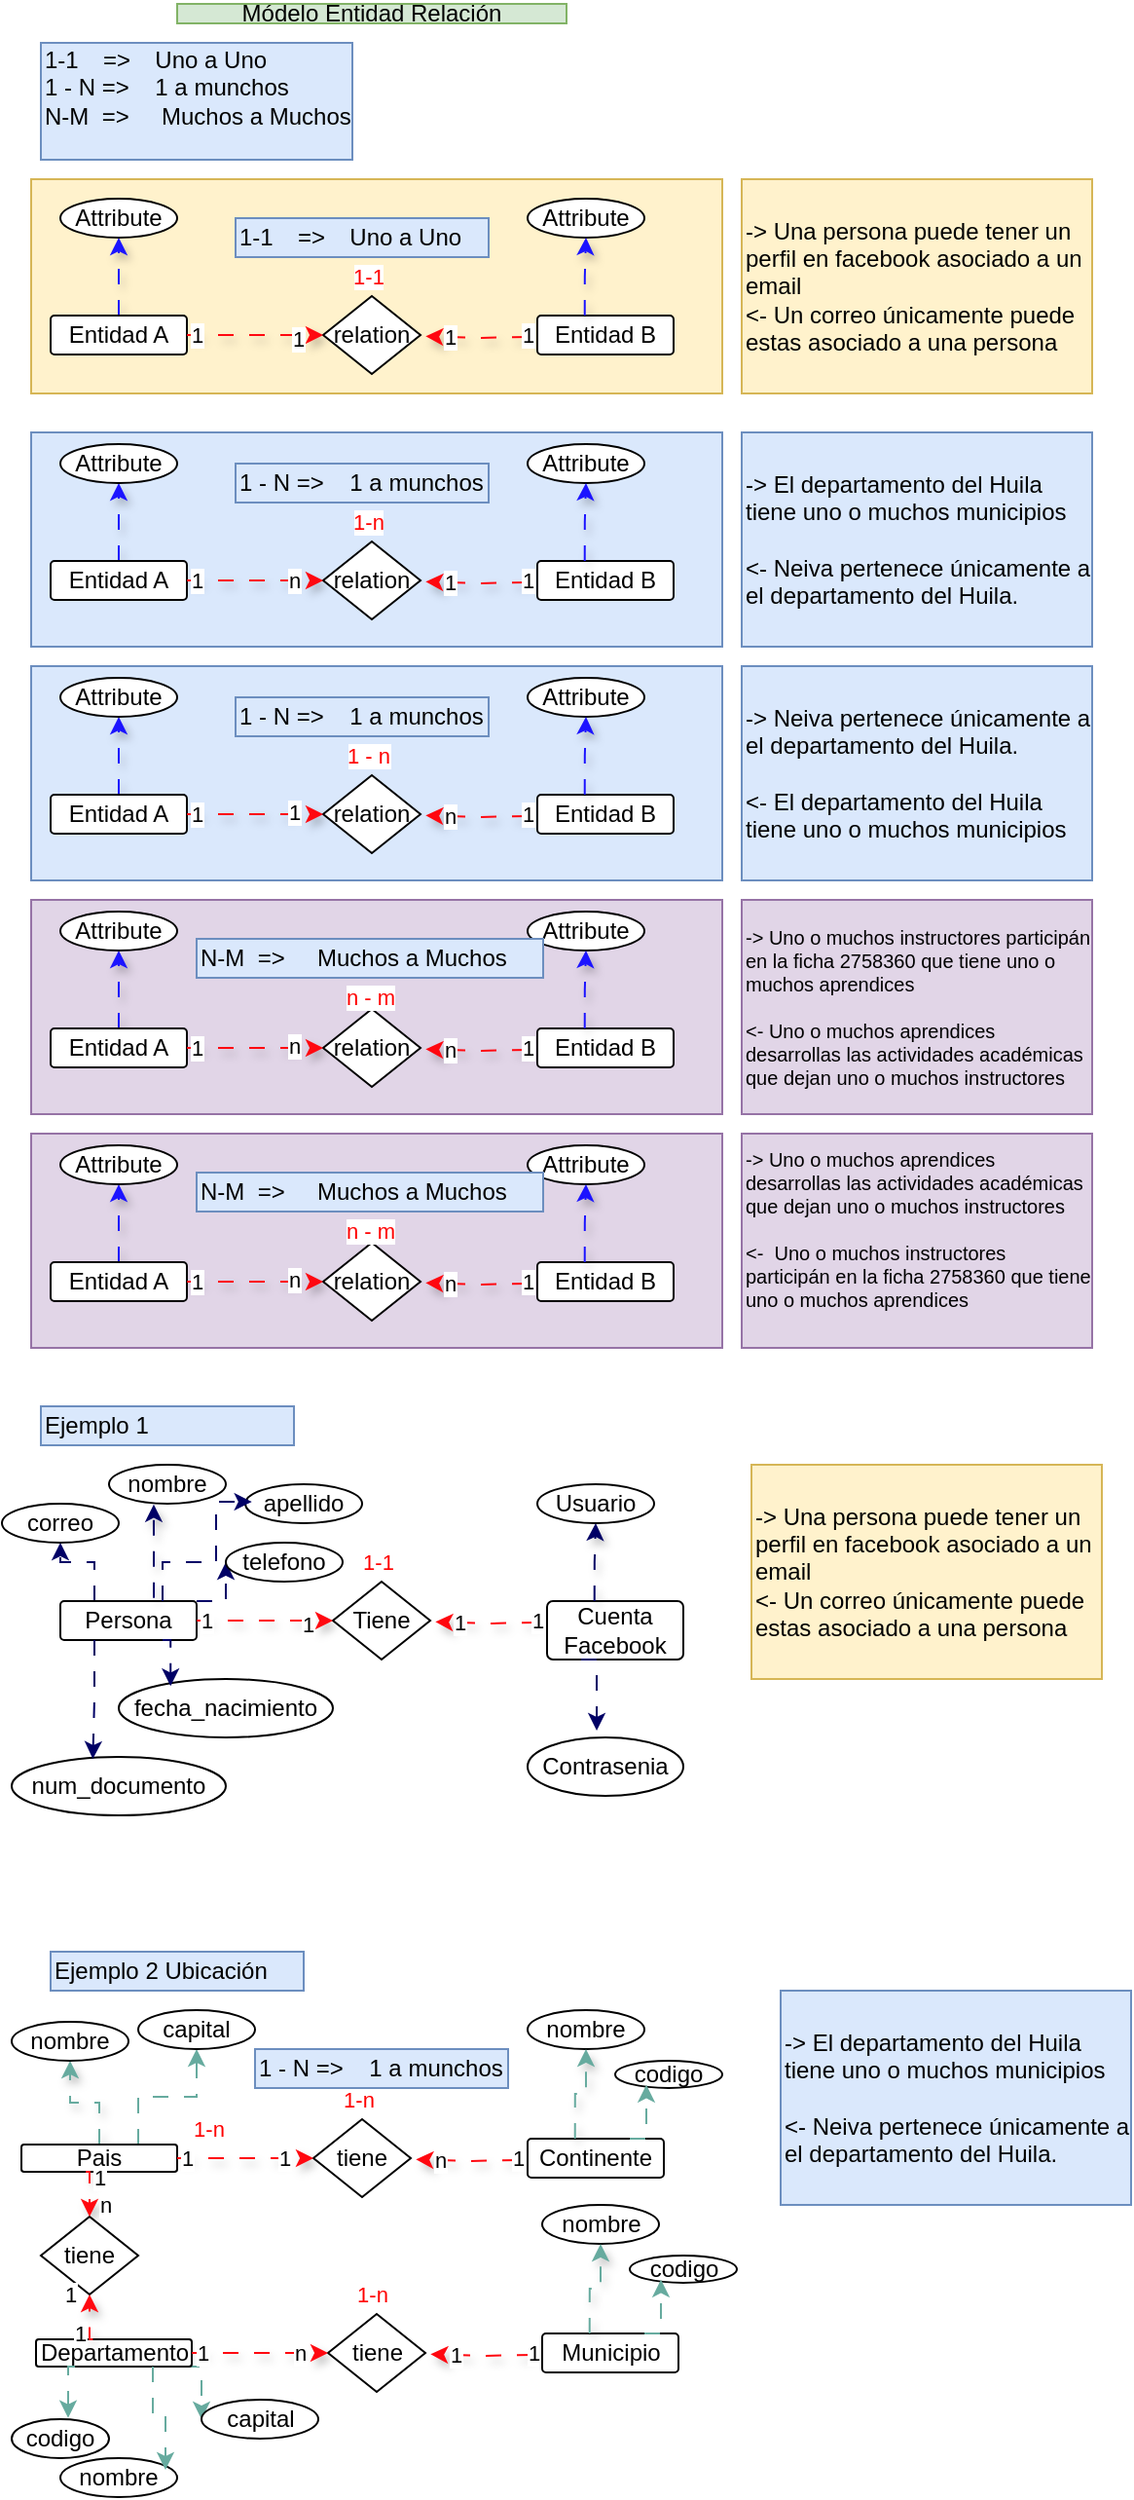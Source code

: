 <mxfile version="24.2.3" type="github">
  <diagram name="Página-1" id="54W2DPEnE201FIPC43RC">
    <mxGraphModel dx="691" dy="246" grid="1" gridSize="10" guides="1" tooltips="1" connect="1" arrows="1" fold="1" page="1" pageScale="1" pageWidth="827" pageHeight="1169" math="0" shadow="0">
      <root>
        <mxCell id="0" />
        <mxCell id="1" parent="0" />
        <mxCell id="DIrPs4wRb5AN5dEdOPLr-43" value="" style="rounded=0;whiteSpace=wrap;html=1;fillColor=#dae8fc;strokeColor=#6c8ebf;" vertex="1" parent="1">
          <mxGeometry x="15" y="230" width="355" height="110" as="geometry" />
        </mxCell>
        <mxCell id="DIrPs4wRb5AN5dEdOPLr-41" value="" style="rounded=0;whiteSpace=wrap;html=1;fillColor=#fff2cc;strokeColor=#d6b656;" vertex="1" parent="1">
          <mxGeometry x="15" y="100" width="355" height="110" as="geometry" />
        </mxCell>
        <mxCell id="DIrPs4wRb5AN5dEdOPLr-1" value="Módelo Entidad Relación" style="text;html=1;align=center;verticalAlign=middle;whiteSpace=wrap;rounded=0;fillColor=#d5e8d4;strokeColor=#82b366;" vertex="1" parent="1">
          <mxGeometry x="90" y="10" width="200" height="10" as="geometry" />
        </mxCell>
        <mxCell id="DIrPs4wRb5AN5dEdOPLr-7" style="edgeStyle=orthogonalEdgeStyle;rounded=0;orthogonalLoop=1;jettySize=auto;html=1;entryX=0.5;entryY=1;entryDx=0;entryDy=0;flowAnimation=1;shadow=1;strokeColor=#1C14FF;" edge="1" parent="1" source="DIrPs4wRb5AN5dEdOPLr-2" target="DIrPs4wRb5AN5dEdOPLr-3">
          <mxGeometry relative="1" as="geometry" />
        </mxCell>
        <mxCell id="DIrPs4wRb5AN5dEdOPLr-2" value="Entidad A" style="rounded=1;arcSize=10;whiteSpace=wrap;html=1;align=center;" vertex="1" parent="1">
          <mxGeometry x="25" y="170" width="70" height="20" as="geometry" />
        </mxCell>
        <mxCell id="DIrPs4wRb5AN5dEdOPLr-3" value="Attribute" style="ellipse;whiteSpace=wrap;html=1;align=center;" vertex="1" parent="1">
          <mxGeometry x="30" y="110" width="60" height="20" as="geometry" />
        </mxCell>
        <mxCell id="DIrPs4wRb5AN5dEdOPLr-4" value="relation" style="rhombus;whiteSpace=wrap;html=1;" vertex="1" parent="1">
          <mxGeometry x="165" y="160" width="50" height="40" as="geometry" />
        </mxCell>
        <mxCell id="DIrPs4wRb5AN5dEdOPLr-5" value="Entidad B" style="rounded=1;arcSize=10;whiteSpace=wrap;html=1;align=center;" vertex="1" parent="1">
          <mxGeometry x="275" y="170" width="70" height="20" as="geometry" />
        </mxCell>
        <mxCell id="DIrPs4wRb5AN5dEdOPLr-6" value="Attribute" style="ellipse;whiteSpace=wrap;html=1;align=center;" vertex="1" parent="1">
          <mxGeometry x="270" y="110" width="60" height="20" as="geometry" />
        </mxCell>
        <mxCell id="DIrPs4wRb5AN5dEdOPLr-9" style="edgeStyle=orthogonalEdgeStyle;rounded=0;orthogonalLoop=1;jettySize=auto;html=1;flowAnimation=1;shadow=1;strokeColor=#FF0810;exitX=1;exitY=0.5;exitDx=0;exitDy=0;entryX=0;entryY=0.5;entryDx=0;entryDy=0;" edge="1" parent="1" source="DIrPs4wRb5AN5dEdOPLr-2" target="DIrPs4wRb5AN5dEdOPLr-4">
          <mxGeometry relative="1" as="geometry">
            <mxPoint x="155" y="169.5" as="sourcePoint" />
            <mxPoint x="160" y="180" as="targetPoint" />
          </mxGeometry>
        </mxCell>
        <mxCell id="DIrPs4wRb5AN5dEdOPLr-10" value="1-1" style="edgeLabel;html=1;align=center;verticalAlign=middle;resizable=0;points=[];fontColor=#FF0000;" vertex="1" connectable="0" parent="DIrPs4wRb5AN5dEdOPLr-9">
          <mxGeometry x="-0.128" y="-1" relative="1" as="geometry">
            <mxPoint x="62" y="-31" as="offset" />
          </mxGeometry>
        </mxCell>
        <mxCell id="DIrPs4wRb5AN5dEdOPLr-11" value="1" style="edgeLabel;html=1;align=center;verticalAlign=middle;resizable=0;points=[];" vertex="1" connectable="0" parent="1">
          <mxGeometry x="100.003" y="180" as="geometry" />
        </mxCell>
        <mxCell id="DIrPs4wRb5AN5dEdOPLr-12" value="1" style="edgeLabel;html=1;align=center;verticalAlign=middle;resizable=0;points=[];" vertex="1" connectable="0" parent="1">
          <mxGeometry x="150.003" y="180" as="geometry">
            <mxPoint x="2" y="2" as="offset" />
          </mxGeometry>
        </mxCell>
        <mxCell id="DIrPs4wRb5AN5dEdOPLr-13" value="&lt;div&gt;1-1&lt;span style=&quot;white-space: pre;&quot;&gt;&#x9;&lt;/span&gt;&amp;nbsp;=&amp;gt;&lt;span style=&quot;white-space: pre;&quot;&gt;&#x9;&lt;/span&gt; Uno a Uno&lt;br&gt;&lt;/div&gt;1 - N =&amp;gt;&lt;span style=&quot;white-space: pre;&quot;&gt;&#x9;&lt;/span&gt; 1 a munchos&lt;div&gt;N-M&amp;nbsp; =&amp;gt;&amp;nbsp; &amp;nbsp; &amp;nbsp;Muchos a Muchos&lt;br&gt;&lt;div&gt;&lt;br&gt;&lt;/div&gt;&lt;/div&gt;" style="rounded=0;whiteSpace=wrap;html=1;align=left;fillColor=#dae8fc;strokeColor=#6c8ebf;" vertex="1" parent="1">
          <mxGeometry x="20" y="30" width="160" height="60" as="geometry" />
        </mxCell>
        <mxCell id="DIrPs4wRb5AN5dEdOPLr-19" style="edgeStyle=orthogonalEdgeStyle;rounded=0;orthogonalLoop=1;jettySize=auto;html=1;entryX=0.953;entryY=0.517;entryDx=0;entryDy=0;flowAnimation=1;shadow=1;strokeColor=#FF0810;entryPerimeter=0;" edge="1" parent="1">
          <mxGeometry relative="1" as="geometry">
            <mxPoint x="270" y="181" as="sourcePoint" />
            <mxPoint x="217.65" y="180.68" as="targetPoint" />
          </mxGeometry>
        </mxCell>
        <mxCell id="DIrPs4wRb5AN5dEdOPLr-20" value="1" style="edgeLabel;html=1;align=center;verticalAlign=middle;resizable=0;points=[];" vertex="1" connectable="0" parent="DIrPs4wRb5AN5dEdOPLr-19">
          <mxGeometry x="-0.128" y="-1" relative="1" as="geometry">
            <mxPoint x="-17" as="offset" />
          </mxGeometry>
        </mxCell>
        <mxCell id="DIrPs4wRb5AN5dEdOPLr-21" value="1" style="edgeLabel;html=1;align=center;verticalAlign=middle;resizable=0;points=[];" vertex="1" connectable="0" parent="1">
          <mxGeometry x="270.005" y="179.999" as="geometry" />
        </mxCell>
        <mxCell id="DIrPs4wRb5AN5dEdOPLr-23" style="edgeStyle=orthogonalEdgeStyle;rounded=0;orthogonalLoop=1;jettySize=auto;html=1;entryX=0.5;entryY=1;entryDx=0;entryDy=0;flowAnimation=1;shadow=1;strokeColor=#1C14FF;exitX=0.348;exitY=0;exitDx=0;exitDy=0;exitPerimeter=0;" edge="1" parent="1" source="DIrPs4wRb5AN5dEdOPLr-5" target="DIrPs4wRb5AN5dEdOPLr-6">
          <mxGeometry relative="1" as="geometry">
            <mxPoint x="299.75" y="180" as="sourcePoint" />
            <mxPoint x="299.75" y="140" as="targetPoint" />
          </mxGeometry>
        </mxCell>
        <mxCell id="DIrPs4wRb5AN5dEdOPLr-24" value="&lt;div&gt;1-1&lt;span style=&quot;white-space: pre;&quot;&gt;&#x9;&lt;/span&gt;&amp;nbsp;=&amp;gt;&lt;span style=&quot;white-space: pre;&quot;&gt;&#x9;&lt;/span&gt; Uno a Uno&lt;/div&gt;" style="rounded=0;whiteSpace=wrap;html=1;align=left;fillColor=#dae8fc;strokeColor=#6c8ebf;" vertex="1" parent="1">
          <mxGeometry x="120" y="120" width="130" height="20" as="geometry" />
        </mxCell>
        <mxCell id="DIrPs4wRb5AN5dEdOPLr-25" style="edgeStyle=orthogonalEdgeStyle;rounded=0;orthogonalLoop=1;jettySize=auto;html=1;entryX=0.5;entryY=1;entryDx=0;entryDy=0;flowAnimation=1;shadow=1;strokeColor=#1C14FF;" edge="1" parent="1" source="DIrPs4wRb5AN5dEdOPLr-26" target="DIrPs4wRb5AN5dEdOPLr-27">
          <mxGeometry relative="1" as="geometry" />
        </mxCell>
        <mxCell id="DIrPs4wRb5AN5dEdOPLr-26" value="Entidad A" style="rounded=1;arcSize=10;whiteSpace=wrap;html=1;align=center;" vertex="1" parent="1">
          <mxGeometry x="25" y="296" width="70" height="20" as="geometry" />
        </mxCell>
        <mxCell id="DIrPs4wRb5AN5dEdOPLr-27" value="Attribute" style="ellipse;whiteSpace=wrap;html=1;align=center;" vertex="1" parent="1">
          <mxGeometry x="30" y="236" width="60" height="20" as="geometry" />
        </mxCell>
        <mxCell id="DIrPs4wRb5AN5dEdOPLr-28" value="relation" style="rhombus;whiteSpace=wrap;html=1;" vertex="1" parent="1">
          <mxGeometry x="165" y="286" width="50" height="40" as="geometry" />
        </mxCell>
        <mxCell id="DIrPs4wRb5AN5dEdOPLr-29" value="Entidad B" style="rounded=1;arcSize=10;whiteSpace=wrap;html=1;align=center;" vertex="1" parent="1">
          <mxGeometry x="275" y="296" width="70" height="20" as="geometry" />
        </mxCell>
        <mxCell id="DIrPs4wRb5AN5dEdOPLr-30" value="Attribute" style="ellipse;whiteSpace=wrap;html=1;align=center;" vertex="1" parent="1">
          <mxGeometry x="270" y="236" width="60" height="20" as="geometry" />
        </mxCell>
        <mxCell id="DIrPs4wRb5AN5dEdOPLr-31" style="edgeStyle=orthogonalEdgeStyle;rounded=0;orthogonalLoop=1;jettySize=auto;html=1;flowAnimation=1;shadow=1;strokeColor=#FF0810;exitX=1;exitY=0.5;exitDx=0;exitDy=0;entryX=0;entryY=0.5;entryDx=0;entryDy=0;" edge="1" parent="1" source="DIrPs4wRb5AN5dEdOPLr-26" target="DIrPs4wRb5AN5dEdOPLr-28">
          <mxGeometry relative="1" as="geometry">
            <mxPoint x="155" y="295.5" as="sourcePoint" />
            <mxPoint x="160" y="306" as="targetPoint" />
          </mxGeometry>
        </mxCell>
        <mxCell id="DIrPs4wRb5AN5dEdOPLr-32" value="1-n" style="edgeLabel;html=1;align=center;verticalAlign=middle;resizable=0;points=[];fontColor=#FF0000;" vertex="1" connectable="0" parent="DIrPs4wRb5AN5dEdOPLr-31">
          <mxGeometry x="-0.128" y="-1" relative="1" as="geometry">
            <mxPoint x="62" y="-31" as="offset" />
          </mxGeometry>
        </mxCell>
        <mxCell id="DIrPs4wRb5AN5dEdOPLr-33" value="1" style="edgeLabel;html=1;align=center;verticalAlign=middle;resizable=0;points=[];" vertex="1" connectable="0" parent="1">
          <mxGeometry x="100.003" y="306" as="geometry" />
        </mxCell>
        <mxCell id="DIrPs4wRb5AN5dEdOPLr-34" value="n" style="edgeLabel;html=1;align=center;verticalAlign=middle;resizable=0;points=[];" vertex="1" connectable="0" parent="1">
          <mxGeometry x="150.003" y="306" as="geometry" />
        </mxCell>
        <mxCell id="DIrPs4wRb5AN5dEdOPLr-35" style="edgeStyle=orthogonalEdgeStyle;rounded=0;orthogonalLoop=1;jettySize=auto;html=1;entryX=0.953;entryY=0.517;entryDx=0;entryDy=0;flowAnimation=1;shadow=1;strokeColor=#FF0810;entryPerimeter=0;" edge="1" parent="1">
          <mxGeometry relative="1" as="geometry">
            <mxPoint x="270" y="307" as="sourcePoint" />
            <mxPoint x="217.65" y="306.68" as="targetPoint" />
          </mxGeometry>
        </mxCell>
        <mxCell id="DIrPs4wRb5AN5dEdOPLr-36" value="1" style="edgeLabel;html=1;align=center;verticalAlign=middle;resizable=0;points=[];" vertex="1" connectable="0" parent="DIrPs4wRb5AN5dEdOPLr-35">
          <mxGeometry x="-0.128" y="-1" relative="1" as="geometry">
            <mxPoint x="-17" as="offset" />
          </mxGeometry>
        </mxCell>
        <mxCell id="DIrPs4wRb5AN5dEdOPLr-37" value="1" style="edgeLabel;html=1;align=center;verticalAlign=middle;resizable=0;points=[];" vertex="1" connectable="0" parent="1">
          <mxGeometry x="270.005" y="305.999" as="geometry" />
        </mxCell>
        <mxCell id="DIrPs4wRb5AN5dEdOPLr-38" style="edgeStyle=orthogonalEdgeStyle;rounded=0;orthogonalLoop=1;jettySize=auto;html=1;entryX=0.5;entryY=1;entryDx=0;entryDy=0;flowAnimation=1;shadow=1;strokeColor=#1C14FF;exitX=0.348;exitY=0;exitDx=0;exitDy=0;exitPerimeter=0;" edge="1" parent="1" source="DIrPs4wRb5AN5dEdOPLr-29" target="DIrPs4wRb5AN5dEdOPLr-30">
          <mxGeometry relative="1" as="geometry">
            <mxPoint x="299.75" y="306" as="sourcePoint" />
            <mxPoint x="299.75" y="266" as="targetPoint" />
          </mxGeometry>
        </mxCell>
        <mxCell id="DIrPs4wRb5AN5dEdOPLr-39" value="1 - N =&amp;gt;&lt;span style=&quot;white-space: pre;&quot;&gt;&#x9;&lt;/span&gt;&amp;nbsp;1 a munchos" style="rounded=0;whiteSpace=wrap;html=1;align=left;fillColor=#dae8fc;strokeColor=#6c8ebf;" vertex="1" parent="1">
          <mxGeometry x="120" y="246" width="130" height="20" as="geometry" />
        </mxCell>
        <mxCell id="DIrPs4wRb5AN5dEdOPLr-42" value="-&amp;gt; Una persona puede tener un perfil en facebook asociado a un email&lt;div&gt;&amp;lt;- Un correo únicamente puede estas asociado a una persona&lt;/div&gt;" style="rounded=0;whiteSpace=wrap;html=1;align=left;fillColor=#fff2cc;strokeColor=#d6b656;" vertex="1" parent="1">
          <mxGeometry x="380" y="100" width="180" height="110" as="geometry" />
        </mxCell>
        <mxCell id="DIrPs4wRb5AN5dEdOPLr-44" value="-&amp;gt; El departamento del Huila tiene uno o muchos municipios&lt;div&gt;&lt;br&gt;&lt;div&gt;&amp;lt;- Neiva pertenece únicamente a el departamento del Huila.&lt;/div&gt;&lt;/div&gt;" style="rounded=0;whiteSpace=wrap;html=1;align=left;fillColor=#dae8fc;strokeColor=#6c8ebf;" vertex="1" parent="1">
          <mxGeometry x="380" y="230" width="180" height="110" as="geometry" />
        </mxCell>
        <mxCell id="DIrPs4wRb5AN5dEdOPLr-45" value="" style="rounded=0;whiteSpace=wrap;html=1;fillColor=#dae8fc;strokeColor=#6c8ebf;" vertex="1" parent="1">
          <mxGeometry x="15" y="350" width="355" height="110" as="geometry" />
        </mxCell>
        <mxCell id="DIrPs4wRb5AN5dEdOPLr-46" style="edgeStyle=orthogonalEdgeStyle;rounded=0;orthogonalLoop=1;jettySize=auto;html=1;entryX=0.5;entryY=1;entryDx=0;entryDy=0;flowAnimation=1;shadow=1;strokeColor=#1C14FF;" edge="1" parent="1" source="DIrPs4wRb5AN5dEdOPLr-47" target="DIrPs4wRb5AN5dEdOPLr-48">
          <mxGeometry relative="1" as="geometry" />
        </mxCell>
        <mxCell id="DIrPs4wRb5AN5dEdOPLr-47" value="Entidad A" style="rounded=1;arcSize=10;whiteSpace=wrap;html=1;align=center;" vertex="1" parent="1">
          <mxGeometry x="25" y="416" width="70" height="20" as="geometry" />
        </mxCell>
        <mxCell id="DIrPs4wRb5AN5dEdOPLr-48" value="Attribute" style="ellipse;whiteSpace=wrap;html=1;align=center;" vertex="1" parent="1">
          <mxGeometry x="30" y="356" width="60" height="20" as="geometry" />
        </mxCell>
        <mxCell id="DIrPs4wRb5AN5dEdOPLr-49" value="relation" style="rhombus;whiteSpace=wrap;html=1;" vertex="1" parent="1">
          <mxGeometry x="165" y="406" width="50" height="40" as="geometry" />
        </mxCell>
        <mxCell id="DIrPs4wRb5AN5dEdOPLr-50" value="Entidad B" style="rounded=1;arcSize=10;whiteSpace=wrap;html=1;align=center;" vertex="1" parent="1">
          <mxGeometry x="275" y="416" width="70" height="20" as="geometry" />
        </mxCell>
        <mxCell id="DIrPs4wRb5AN5dEdOPLr-51" value="Attribute" style="ellipse;whiteSpace=wrap;html=1;align=center;" vertex="1" parent="1">
          <mxGeometry x="270" y="356" width="60" height="20" as="geometry" />
        </mxCell>
        <mxCell id="DIrPs4wRb5AN5dEdOPLr-52" style="edgeStyle=orthogonalEdgeStyle;rounded=0;orthogonalLoop=1;jettySize=auto;html=1;flowAnimation=1;shadow=1;strokeColor=#FF0810;exitX=1;exitY=0.5;exitDx=0;exitDy=0;entryX=0;entryY=0.5;entryDx=0;entryDy=0;" edge="1" parent="1" source="DIrPs4wRb5AN5dEdOPLr-47" target="DIrPs4wRb5AN5dEdOPLr-49">
          <mxGeometry relative="1" as="geometry">
            <mxPoint x="155" y="415.5" as="sourcePoint" />
            <mxPoint x="160" y="426" as="targetPoint" />
          </mxGeometry>
        </mxCell>
        <mxCell id="DIrPs4wRb5AN5dEdOPLr-53" value="1 - n" style="edgeLabel;html=1;align=center;verticalAlign=middle;resizable=0;points=[];fontColor=#FF0000;" vertex="1" connectable="0" parent="DIrPs4wRb5AN5dEdOPLr-52">
          <mxGeometry x="-0.128" y="-1" relative="1" as="geometry">
            <mxPoint x="62" y="-31" as="offset" />
          </mxGeometry>
        </mxCell>
        <mxCell id="DIrPs4wRb5AN5dEdOPLr-54" value="1" style="edgeLabel;html=1;align=center;verticalAlign=middle;resizable=0;points=[];" vertex="1" connectable="0" parent="1">
          <mxGeometry x="100.003" y="426" as="geometry" />
        </mxCell>
        <mxCell id="DIrPs4wRb5AN5dEdOPLr-55" value="1" style="edgeLabel;html=1;align=center;verticalAlign=middle;resizable=0;points=[];" vertex="1" connectable="0" parent="1">
          <mxGeometry x="150.003" y="426" as="geometry">
            <mxPoint y="-1" as="offset" />
          </mxGeometry>
        </mxCell>
        <mxCell id="DIrPs4wRb5AN5dEdOPLr-56" style="edgeStyle=orthogonalEdgeStyle;rounded=0;orthogonalLoop=1;jettySize=auto;html=1;entryX=0.953;entryY=0.517;entryDx=0;entryDy=0;flowAnimation=1;shadow=1;strokeColor=#FF0810;entryPerimeter=0;" edge="1" parent="1">
          <mxGeometry relative="1" as="geometry">
            <mxPoint x="270" y="427" as="sourcePoint" />
            <mxPoint x="217.65" y="426.68" as="targetPoint" />
          </mxGeometry>
        </mxCell>
        <mxCell id="DIrPs4wRb5AN5dEdOPLr-57" value="n" style="edgeLabel;html=1;align=center;verticalAlign=middle;resizable=0;points=[];" vertex="1" connectable="0" parent="DIrPs4wRb5AN5dEdOPLr-56">
          <mxGeometry x="-0.128" y="-1" relative="1" as="geometry">
            <mxPoint x="-17" as="offset" />
          </mxGeometry>
        </mxCell>
        <mxCell id="DIrPs4wRb5AN5dEdOPLr-58" value="1" style="edgeLabel;html=1;align=center;verticalAlign=middle;resizable=0;points=[];" vertex="1" connectable="0" parent="1">
          <mxGeometry x="270.005" y="425.999" as="geometry" />
        </mxCell>
        <mxCell id="DIrPs4wRb5AN5dEdOPLr-59" style="edgeStyle=orthogonalEdgeStyle;rounded=0;orthogonalLoop=1;jettySize=auto;html=1;entryX=0.5;entryY=1;entryDx=0;entryDy=0;flowAnimation=1;shadow=1;strokeColor=#1C14FF;exitX=0.348;exitY=0;exitDx=0;exitDy=0;exitPerimeter=0;" edge="1" parent="1" source="DIrPs4wRb5AN5dEdOPLr-50" target="DIrPs4wRb5AN5dEdOPLr-51">
          <mxGeometry relative="1" as="geometry">
            <mxPoint x="299.75" y="426" as="sourcePoint" />
            <mxPoint x="299.75" y="386" as="targetPoint" />
          </mxGeometry>
        </mxCell>
        <mxCell id="DIrPs4wRb5AN5dEdOPLr-60" value="1 - N =&amp;gt;&lt;span style=&quot;white-space: pre;&quot;&gt;&#x9;&lt;/span&gt;&amp;nbsp;1 a munchos" style="rounded=0;whiteSpace=wrap;html=1;align=left;fillColor=#dae8fc;strokeColor=#6c8ebf;" vertex="1" parent="1">
          <mxGeometry x="120" y="366" width="130" height="20" as="geometry" />
        </mxCell>
        <mxCell id="DIrPs4wRb5AN5dEdOPLr-61" value="-&amp;gt; Neiva pertenece únicamente a el departamento del Huila.&lt;div&gt;&lt;br&gt;&lt;div&gt;&amp;lt;-&amp;nbsp;&lt;span style=&quot;background-color: initial;&quot;&gt;El departamento del Huila tiene uno o muchos municipios&lt;/span&gt;&lt;/div&gt;&lt;/div&gt;" style="rounded=0;whiteSpace=wrap;html=1;align=left;fillColor=#dae8fc;strokeColor=#6c8ebf;" vertex="1" parent="1">
          <mxGeometry x="380" y="350" width="180" height="110" as="geometry" />
        </mxCell>
        <mxCell id="DIrPs4wRb5AN5dEdOPLr-78" value="" style="rounded=0;whiteSpace=wrap;html=1;fillColor=#e1d5e7;strokeColor=#9673a6;" vertex="1" parent="1">
          <mxGeometry x="15" y="470" width="355" height="110" as="geometry" />
        </mxCell>
        <mxCell id="DIrPs4wRb5AN5dEdOPLr-79" style="edgeStyle=orthogonalEdgeStyle;rounded=0;orthogonalLoop=1;jettySize=auto;html=1;entryX=0.5;entryY=1;entryDx=0;entryDy=0;flowAnimation=1;shadow=1;strokeColor=#1C14FF;" edge="1" parent="1" source="DIrPs4wRb5AN5dEdOPLr-80" target="DIrPs4wRb5AN5dEdOPLr-81">
          <mxGeometry relative="1" as="geometry" />
        </mxCell>
        <mxCell id="DIrPs4wRb5AN5dEdOPLr-80" value="Entidad A" style="rounded=1;arcSize=10;whiteSpace=wrap;html=1;align=center;" vertex="1" parent="1">
          <mxGeometry x="25" y="536" width="70" height="20" as="geometry" />
        </mxCell>
        <mxCell id="DIrPs4wRb5AN5dEdOPLr-81" value="Attribute" style="ellipse;whiteSpace=wrap;html=1;align=center;" vertex="1" parent="1">
          <mxGeometry x="30" y="476" width="60" height="20" as="geometry" />
        </mxCell>
        <mxCell id="DIrPs4wRb5AN5dEdOPLr-82" value="relation" style="rhombus;whiteSpace=wrap;html=1;" vertex="1" parent="1">
          <mxGeometry x="165" y="526" width="50" height="40" as="geometry" />
        </mxCell>
        <mxCell id="DIrPs4wRb5AN5dEdOPLr-83" value="Entidad B" style="rounded=1;arcSize=10;whiteSpace=wrap;html=1;align=center;" vertex="1" parent="1">
          <mxGeometry x="275" y="536" width="70" height="20" as="geometry" />
        </mxCell>
        <mxCell id="DIrPs4wRb5AN5dEdOPLr-84" value="Attribute" style="ellipse;whiteSpace=wrap;html=1;align=center;" vertex="1" parent="1">
          <mxGeometry x="270" y="476" width="60" height="20" as="geometry" />
        </mxCell>
        <mxCell id="DIrPs4wRb5AN5dEdOPLr-85" style="edgeStyle=orthogonalEdgeStyle;rounded=0;orthogonalLoop=1;jettySize=auto;html=1;flowAnimation=1;shadow=1;strokeColor=#FF0810;exitX=1;exitY=0.5;exitDx=0;exitDy=0;entryX=0;entryY=0.5;entryDx=0;entryDy=0;" edge="1" parent="1" source="DIrPs4wRb5AN5dEdOPLr-80" target="DIrPs4wRb5AN5dEdOPLr-82">
          <mxGeometry relative="1" as="geometry">
            <mxPoint x="155" y="535.5" as="sourcePoint" />
            <mxPoint x="160" y="546" as="targetPoint" />
          </mxGeometry>
        </mxCell>
        <mxCell id="DIrPs4wRb5AN5dEdOPLr-86" value="n - m" style="edgeLabel;html=1;align=center;verticalAlign=middle;resizable=0;points=[];fontColor=#FF0000;" vertex="1" connectable="0" parent="DIrPs4wRb5AN5dEdOPLr-85">
          <mxGeometry x="-0.128" y="-1" relative="1" as="geometry">
            <mxPoint x="63" y="-27" as="offset" />
          </mxGeometry>
        </mxCell>
        <mxCell id="DIrPs4wRb5AN5dEdOPLr-87" value="1" style="edgeLabel;html=1;align=center;verticalAlign=middle;resizable=0;points=[];" vertex="1" connectable="0" parent="1">
          <mxGeometry x="100.003" y="546" as="geometry" />
        </mxCell>
        <mxCell id="DIrPs4wRb5AN5dEdOPLr-88" value="n" style="edgeLabel;html=1;align=center;verticalAlign=middle;resizable=0;points=[];" vertex="1" connectable="0" parent="1">
          <mxGeometry x="150.003" y="546" as="geometry">
            <mxPoint y="-1" as="offset" />
          </mxGeometry>
        </mxCell>
        <mxCell id="DIrPs4wRb5AN5dEdOPLr-89" style="edgeStyle=orthogonalEdgeStyle;rounded=0;orthogonalLoop=1;jettySize=auto;html=1;entryX=0.953;entryY=0.517;entryDx=0;entryDy=0;flowAnimation=1;shadow=1;strokeColor=#FF0810;entryPerimeter=0;" edge="1" parent="1">
          <mxGeometry relative="1" as="geometry">
            <mxPoint x="270" y="547" as="sourcePoint" />
            <mxPoint x="217.65" y="546.68" as="targetPoint" />
          </mxGeometry>
        </mxCell>
        <mxCell id="DIrPs4wRb5AN5dEdOPLr-90" value="n" style="edgeLabel;html=1;align=center;verticalAlign=middle;resizable=0;points=[];" vertex="1" connectable="0" parent="DIrPs4wRb5AN5dEdOPLr-89">
          <mxGeometry x="-0.128" y="-1" relative="1" as="geometry">
            <mxPoint x="-17" as="offset" />
          </mxGeometry>
        </mxCell>
        <mxCell id="DIrPs4wRb5AN5dEdOPLr-91" value="1" style="edgeLabel;html=1;align=center;verticalAlign=middle;resizable=0;points=[];" vertex="1" connectable="0" parent="1">
          <mxGeometry x="270.005" y="545.999" as="geometry" />
        </mxCell>
        <mxCell id="DIrPs4wRb5AN5dEdOPLr-92" style="edgeStyle=orthogonalEdgeStyle;rounded=0;orthogonalLoop=1;jettySize=auto;html=1;entryX=0.5;entryY=1;entryDx=0;entryDy=0;flowAnimation=1;shadow=1;strokeColor=#1C14FF;exitX=0.348;exitY=0;exitDx=0;exitDy=0;exitPerimeter=0;" edge="1" parent="1" source="DIrPs4wRb5AN5dEdOPLr-83" target="DIrPs4wRb5AN5dEdOPLr-84">
          <mxGeometry relative="1" as="geometry">
            <mxPoint x="299.75" y="546" as="sourcePoint" />
            <mxPoint x="299.75" y="506" as="targetPoint" />
          </mxGeometry>
        </mxCell>
        <mxCell id="DIrPs4wRb5AN5dEdOPLr-93" value="N-M&amp;nbsp; =&amp;gt;&amp;nbsp; &amp;nbsp; &amp;nbsp;Muchos a Muchos" style="rounded=0;whiteSpace=wrap;html=1;align=left;fillColor=#dae8fc;strokeColor=#6c8ebf;" vertex="1" parent="1">
          <mxGeometry x="100" y="490" width="178" height="20" as="geometry" />
        </mxCell>
        <mxCell id="DIrPs4wRb5AN5dEdOPLr-94" value="-&amp;gt; Uno o muchos instructores participán en la ficha&amp;nbsp;2758360 que tiene uno o muchos aprendices&lt;div style=&quot;font-size: 10px;&quot;&gt;&lt;br style=&quot;font-size: 10px;&quot;&gt;&lt;div style=&quot;font-size: 10px;&quot;&gt;&amp;lt;- Uno o muchos aprendices desarrollas las actividades académicas que dejan uno o muchos instructores&lt;/div&gt;&lt;/div&gt;" style="rounded=0;whiteSpace=wrap;html=1;align=left;fillColor=#e1d5e7;strokeColor=#9673a6;strokeWidth=1;fontSize=10;" vertex="1" parent="1">
          <mxGeometry x="380" y="470" width="180" height="110" as="geometry" />
        </mxCell>
        <mxCell id="DIrPs4wRb5AN5dEdOPLr-95" value="" style="rounded=0;whiteSpace=wrap;html=1;fillColor=#e1d5e7;strokeColor=#9673a6;" vertex="1" parent="1">
          <mxGeometry x="15" y="590" width="355" height="110" as="geometry" />
        </mxCell>
        <mxCell id="DIrPs4wRb5AN5dEdOPLr-96" style="edgeStyle=orthogonalEdgeStyle;rounded=0;orthogonalLoop=1;jettySize=auto;html=1;entryX=0.5;entryY=1;entryDx=0;entryDy=0;flowAnimation=1;shadow=1;strokeColor=#1C14FF;" edge="1" parent="1" source="DIrPs4wRb5AN5dEdOPLr-97" target="DIrPs4wRb5AN5dEdOPLr-98">
          <mxGeometry relative="1" as="geometry" />
        </mxCell>
        <mxCell id="DIrPs4wRb5AN5dEdOPLr-97" value="Entidad A" style="rounded=1;arcSize=10;whiteSpace=wrap;html=1;align=center;" vertex="1" parent="1">
          <mxGeometry x="25" y="656" width="70" height="20" as="geometry" />
        </mxCell>
        <mxCell id="DIrPs4wRb5AN5dEdOPLr-98" value="Attribute" style="ellipse;whiteSpace=wrap;html=1;align=center;" vertex="1" parent="1">
          <mxGeometry x="30" y="596" width="60" height="20" as="geometry" />
        </mxCell>
        <mxCell id="DIrPs4wRb5AN5dEdOPLr-99" value="relation" style="rhombus;whiteSpace=wrap;html=1;" vertex="1" parent="1">
          <mxGeometry x="165" y="646" width="50" height="40" as="geometry" />
        </mxCell>
        <mxCell id="DIrPs4wRb5AN5dEdOPLr-100" value="Entidad B" style="rounded=1;arcSize=10;whiteSpace=wrap;html=1;align=center;" vertex="1" parent="1">
          <mxGeometry x="275" y="656" width="70" height="20" as="geometry" />
        </mxCell>
        <mxCell id="DIrPs4wRb5AN5dEdOPLr-101" value="Attribute" style="ellipse;whiteSpace=wrap;html=1;align=center;" vertex="1" parent="1">
          <mxGeometry x="270" y="596" width="60" height="20" as="geometry" />
        </mxCell>
        <mxCell id="DIrPs4wRb5AN5dEdOPLr-102" style="edgeStyle=orthogonalEdgeStyle;rounded=0;orthogonalLoop=1;jettySize=auto;html=1;flowAnimation=1;shadow=1;strokeColor=#FF0810;exitX=1;exitY=0.5;exitDx=0;exitDy=0;entryX=0;entryY=0.5;entryDx=0;entryDy=0;" edge="1" parent="1" source="DIrPs4wRb5AN5dEdOPLr-97" target="DIrPs4wRb5AN5dEdOPLr-99">
          <mxGeometry relative="1" as="geometry">
            <mxPoint x="155" y="655.5" as="sourcePoint" />
            <mxPoint x="160" y="666" as="targetPoint" />
          </mxGeometry>
        </mxCell>
        <mxCell id="DIrPs4wRb5AN5dEdOPLr-103" value="n - m" style="edgeLabel;html=1;align=center;verticalAlign=middle;resizable=0;points=[];fontColor=#FF0000;" vertex="1" connectable="0" parent="DIrPs4wRb5AN5dEdOPLr-102">
          <mxGeometry x="-0.128" y="-1" relative="1" as="geometry">
            <mxPoint x="63" y="-27" as="offset" />
          </mxGeometry>
        </mxCell>
        <mxCell id="DIrPs4wRb5AN5dEdOPLr-104" value="1" style="edgeLabel;html=1;align=center;verticalAlign=middle;resizable=0;points=[];" vertex="1" connectable="0" parent="1">
          <mxGeometry x="100.003" y="666" as="geometry" />
        </mxCell>
        <mxCell id="DIrPs4wRb5AN5dEdOPLr-105" value="n" style="edgeLabel;html=1;align=center;verticalAlign=middle;resizable=0;points=[];" vertex="1" connectable="0" parent="1">
          <mxGeometry x="150.003" y="666" as="geometry">
            <mxPoint y="-1" as="offset" />
          </mxGeometry>
        </mxCell>
        <mxCell id="DIrPs4wRb5AN5dEdOPLr-106" style="edgeStyle=orthogonalEdgeStyle;rounded=0;orthogonalLoop=1;jettySize=auto;html=1;entryX=0.953;entryY=0.517;entryDx=0;entryDy=0;flowAnimation=1;shadow=1;strokeColor=#FF0810;entryPerimeter=0;" edge="1" parent="1">
          <mxGeometry relative="1" as="geometry">
            <mxPoint x="270" y="667" as="sourcePoint" />
            <mxPoint x="217.65" y="666.68" as="targetPoint" />
          </mxGeometry>
        </mxCell>
        <mxCell id="DIrPs4wRb5AN5dEdOPLr-107" value="n" style="edgeLabel;html=1;align=center;verticalAlign=middle;resizable=0;points=[];" vertex="1" connectable="0" parent="DIrPs4wRb5AN5dEdOPLr-106">
          <mxGeometry x="-0.128" y="-1" relative="1" as="geometry">
            <mxPoint x="-17" as="offset" />
          </mxGeometry>
        </mxCell>
        <mxCell id="DIrPs4wRb5AN5dEdOPLr-108" value="1" style="edgeLabel;html=1;align=center;verticalAlign=middle;resizable=0;points=[];" vertex="1" connectable="0" parent="1">
          <mxGeometry x="270.005" y="665.999" as="geometry" />
        </mxCell>
        <mxCell id="DIrPs4wRb5AN5dEdOPLr-109" style="edgeStyle=orthogonalEdgeStyle;rounded=0;orthogonalLoop=1;jettySize=auto;html=1;entryX=0.5;entryY=1;entryDx=0;entryDy=0;flowAnimation=1;shadow=1;strokeColor=#1C14FF;exitX=0.348;exitY=0;exitDx=0;exitDy=0;exitPerimeter=0;" edge="1" parent="1" source="DIrPs4wRb5AN5dEdOPLr-100" target="DIrPs4wRb5AN5dEdOPLr-101">
          <mxGeometry relative="1" as="geometry">
            <mxPoint x="299.75" y="666" as="sourcePoint" />
            <mxPoint x="299.75" y="626" as="targetPoint" />
          </mxGeometry>
        </mxCell>
        <mxCell id="DIrPs4wRb5AN5dEdOPLr-110" value="N-M&amp;nbsp; =&amp;gt;&amp;nbsp; &amp;nbsp; &amp;nbsp;Muchos a Muchos" style="rounded=0;whiteSpace=wrap;html=1;align=left;fillColor=#dae8fc;strokeColor=#6c8ebf;" vertex="1" parent="1">
          <mxGeometry x="100" y="610" width="178" height="20" as="geometry" />
        </mxCell>
        <mxCell id="DIrPs4wRb5AN5dEdOPLr-111" value="-&amp;gt; Uno o muchos aprendices desarrollas las actividades académicas que dejan uno o muchos instructores&lt;div&gt;&lt;br&gt;&lt;div style=&quot;font-size: 10px;&quot;&gt;&lt;div style=&quot;font-size: 10px;&quot;&gt;&amp;lt;-&amp;nbsp;&amp;nbsp;&lt;span style=&quot;background-color: initial;&quot;&gt;Uno o muchos instructores participán en la ficha&amp;nbsp;2758360 que tiene uno o muchos aprendices&lt;/span&gt;&lt;/div&gt;&lt;div&gt;&lt;span style=&quot;background-color: initial;&quot;&gt;&lt;br&gt;&lt;/span&gt;&lt;/div&gt;&lt;/div&gt;&lt;/div&gt;" style="rounded=0;whiteSpace=wrap;html=1;align=left;fillColor=#e1d5e7;strokeColor=#9673a6;strokeWidth=1;fontSize=10;" vertex="1" parent="1">
          <mxGeometry x="380" y="590" width="180" height="110" as="geometry" />
        </mxCell>
        <mxCell id="DIrPs4wRb5AN5dEdOPLr-138" value="" style="edgeStyle=orthogonalEdgeStyle;rounded=0;orthogonalLoop=1;jettySize=auto;exitX=1;exitY=0;exitDx=0;exitDy=0;entryX=0;entryY=0.5;entryDx=0;entryDy=0;html=1;flowAnimation=1;strokeColor=#000066;" edge="1" parent="1" source="DIrPs4wRb5AN5dEdOPLr-114" target="DIrPs4wRb5AN5dEdOPLr-133">
          <mxGeometry relative="1" as="geometry" />
        </mxCell>
        <mxCell id="DIrPs4wRb5AN5dEdOPLr-140" value="" style="edgeStyle=orthogonalEdgeStyle;rounded=0;orthogonalLoop=1;jettySize=auto;exitX=0.25;exitY=0;exitDx=0;exitDy=0;html=1;flowAnimation=1;strokeColor=#000066;" edge="1" parent="1" source="DIrPs4wRb5AN5dEdOPLr-114" target="DIrPs4wRb5AN5dEdOPLr-132">
          <mxGeometry relative="1" as="geometry" />
        </mxCell>
        <mxCell id="DIrPs4wRb5AN5dEdOPLr-114" value="Persona" style="rounded=1;arcSize=10;whiteSpace=wrap;html=1;align=center;" vertex="1" parent="1">
          <mxGeometry x="30" y="830" width="70" height="20" as="geometry" />
        </mxCell>
        <mxCell id="DIrPs4wRb5AN5dEdOPLr-115" value="nombre" style="ellipse;whiteSpace=wrap;html=1;align=center;" vertex="1" parent="1">
          <mxGeometry x="55" y="760" width="60" height="20" as="geometry" />
        </mxCell>
        <mxCell id="DIrPs4wRb5AN5dEdOPLr-116" value="Tiene" style="rhombus;whiteSpace=wrap;html=1;" vertex="1" parent="1">
          <mxGeometry x="170" y="820" width="50" height="40" as="geometry" />
        </mxCell>
        <mxCell id="DIrPs4wRb5AN5dEdOPLr-117" value="Cuenta Facebook" style="rounded=1;arcSize=10;whiteSpace=wrap;html=1;align=center;" vertex="1" parent="1">
          <mxGeometry x="280" y="830" width="70" height="30" as="geometry" />
        </mxCell>
        <mxCell id="DIrPs4wRb5AN5dEdOPLr-118" value="Usuario" style="ellipse;whiteSpace=wrap;html=1;align=center;" vertex="1" parent="1">
          <mxGeometry x="275" y="770" width="60" height="20" as="geometry" />
        </mxCell>
        <mxCell id="DIrPs4wRb5AN5dEdOPLr-119" style="edgeStyle=orthogonalEdgeStyle;rounded=0;orthogonalLoop=1;jettySize=auto;html=1;flowAnimation=1;shadow=1;strokeColor=#FF0810;exitX=1;exitY=0.5;exitDx=0;exitDy=0;entryX=0;entryY=0.5;entryDx=0;entryDy=0;" edge="1" parent="1" source="DIrPs4wRb5AN5dEdOPLr-114" target="DIrPs4wRb5AN5dEdOPLr-116">
          <mxGeometry relative="1" as="geometry">
            <mxPoint x="160" y="829.5" as="sourcePoint" />
            <mxPoint x="165" y="840" as="targetPoint" />
          </mxGeometry>
        </mxCell>
        <mxCell id="DIrPs4wRb5AN5dEdOPLr-120" value="1-1" style="edgeLabel;html=1;align=center;verticalAlign=middle;resizable=0;points=[];fontColor=#FF0000;" vertex="1" connectable="0" parent="DIrPs4wRb5AN5dEdOPLr-119">
          <mxGeometry x="-0.128" y="-1" relative="1" as="geometry">
            <mxPoint x="62" y="-31" as="offset" />
          </mxGeometry>
        </mxCell>
        <mxCell id="DIrPs4wRb5AN5dEdOPLr-121" value="1" style="edgeLabel;html=1;align=center;verticalAlign=middle;resizable=0;points=[];" vertex="1" connectable="0" parent="1">
          <mxGeometry x="105.003" y="840" as="geometry" />
        </mxCell>
        <mxCell id="DIrPs4wRb5AN5dEdOPLr-122" value="1" style="edgeLabel;html=1;align=center;verticalAlign=middle;resizable=0;points=[];" vertex="1" connectable="0" parent="1">
          <mxGeometry x="155.003" y="840" as="geometry">
            <mxPoint x="2" y="2" as="offset" />
          </mxGeometry>
        </mxCell>
        <mxCell id="DIrPs4wRb5AN5dEdOPLr-123" style="edgeStyle=orthogonalEdgeStyle;rounded=0;orthogonalLoop=1;jettySize=auto;html=1;entryX=0.953;entryY=0.517;entryDx=0;entryDy=0;flowAnimation=1;shadow=1;strokeColor=#FF0810;entryPerimeter=0;" edge="1" parent="1">
          <mxGeometry relative="1" as="geometry">
            <mxPoint x="275" y="841" as="sourcePoint" />
            <mxPoint x="222.65" y="840.68" as="targetPoint" />
          </mxGeometry>
        </mxCell>
        <mxCell id="DIrPs4wRb5AN5dEdOPLr-124" value="1" style="edgeLabel;html=1;align=center;verticalAlign=middle;resizable=0;points=[];" vertex="1" connectable="0" parent="DIrPs4wRb5AN5dEdOPLr-123">
          <mxGeometry x="-0.128" y="-1" relative="1" as="geometry">
            <mxPoint x="-17" as="offset" />
          </mxGeometry>
        </mxCell>
        <mxCell id="DIrPs4wRb5AN5dEdOPLr-125" value="1" style="edgeLabel;html=1;align=center;verticalAlign=middle;resizable=0;points=[];" vertex="1" connectable="0" parent="1">
          <mxGeometry x="275.005" y="839.999" as="geometry" />
        </mxCell>
        <mxCell id="DIrPs4wRb5AN5dEdOPLr-126" style="edgeStyle=orthogonalEdgeStyle;rounded=0;orthogonalLoop=1;jettySize=auto;html=1;entryX=0.5;entryY=1;entryDx=0;entryDy=0;flowAnimation=1;shadow=1;strokeColor=#000066;exitX=0.348;exitY=0;exitDx=0;exitDy=0;exitPerimeter=0;" edge="1" parent="1" source="DIrPs4wRb5AN5dEdOPLr-117" target="DIrPs4wRb5AN5dEdOPLr-118">
          <mxGeometry relative="1" as="geometry">
            <mxPoint x="304.75" y="840" as="sourcePoint" />
            <mxPoint x="304.75" y="800" as="targetPoint" />
          </mxGeometry>
        </mxCell>
        <mxCell id="DIrPs4wRb5AN5dEdOPLr-127" value="&lt;div&gt;Ejemplo 1&lt;/div&gt;" style="rounded=0;whiteSpace=wrap;html=1;align=left;fillColor=#dae8fc;strokeColor=#6c8ebf;" vertex="1" parent="1">
          <mxGeometry x="20" y="730" width="130" height="20" as="geometry" />
        </mxCell>
        <mxCell id="DIrPs4wRb5AN5dEdOPLr-128" value="-&amp;gt; Una persona puede tener un perfil en facebook asociado a un email&lt;div&gt;&amp;lt;- Un correo únicamente puede estas asociado a una persona&lt;/div&gt;" style="rounded=0;whiteSpace=wrap;html=1;align=left;fillColor=#fff2cc;strokeColor=#d6b656;" vertex="1" parent="1">
          <mxGeometry x="385" y="760" width="180" height="110" as="geometry" />
        </mxCell>
        <mxCell id="DIrPs4wRb5AN5dEdOPLr-129" value="apellido" style="ellipse;whiteSpace=wrap;html=1;align=center;" vertex="1" parent="1">
          <mxGeometry x="125" y="770" width="60" height="20" as="geometry" />
        </mxCell>
        <mxCell id="DIrPs4wRb5AN5dEdOPLr-130" value="fecha_nacimiento" style="ellipse;whiteSpace=wrap;html=1;align=center;" vertex="1" parent="1">
          <mxGeometry x="60" y="870" width="110" height="30" as="geometry" />
        </mxCell>
        <mxCell id="DIrPs4wRb5AN5dEdOPLr-131" value="num_documento" style="ellipse;whiteSpace=wrap;html=1;align=center;" vertex="1" parent="1">
          <mxGeometry x="5" y="910" width="110" height="30" as="geometry" />
        </mxCell>
        <mxCell id="DIrPs4wRb5AN5dEdOPLr-132" value="correo" style="ellipse;whiteSpace=wrap;html=1;align=center;" vertex="1" parent="1">
          <mxGeometry y="780" width="60" height="20" as="geometry" />
        </mxCell>
        <mxCell id="DIrPs4wRb5AN5dEdOPLr-133" value="telefono" style="ellipse;whiteSpace=wrap;html=1;align=center;" vertex="1" parent="1">
          <mxGeometry x="115" y="800" width="60" height="20" as="geometry" />
        </mxCell>
        <mxCell id="DIrPs4wRb5AN5dEdOPLr-135" value="" style="edgeStyle=orthogonalEdgeStyle;rounded=0;orthogonalLoop=1;jettySize=auto;entryX=0.383;entryY=1.017;entryDx=0;entryDy=0;flowAnimation=1;shadow=1;strokeColor=#000066;exitX=0.686;exitY=-0.083;exitDx=0;exitDy=0;exitPerimeter=0;entryPerimeter=0;html=1;" edge="1" parent="1" source="DIrPs4wRb5AN5dEdOPLr-114" target="DIrPs4wRb5AN5dEdOPLr-115">
          <mxGeometry relative="1" as="geometry">
            <mxPoint x="314" y="840" as="sourcePoint" />
            <mxPoint x="315" y="800" as="targetPoint" />
          </mxGeometry>
        </mxCell>
        <mxCell id="DIrPs4wRb5AN5dEdOPLr-139" value="" style="edgeStyle=orthogonalEdgeStyle;rounded=0;orthogonalLoop=1;jettySize=auto;exitX=0.75;exitY=0;exitDx=0;exitDy=0;entryX=0.056;entryY=0.45;entryDx=0;entryDy=0;entryPerimeter=0;html=1;flowAnimation=1;strokeColor=#000066;" edge="1" parent="1" source="DIrPs4wRb5AN5dEdOPLr-114" target="DIrPs4wRb5AN5dEdOPLr-129">
          <mxGeometry relative="1" as="geometry">
            <Array as="points">
              <mxPoint x="83" y="810" />
              <mxPoint x="110" y="810" />
              <mxPoint x="110" y="779" />
            </Array>
          </mxGeometry>
        </mxCell>
        <mxCell id="DIrPs4wRb5AN5dEdOPLr-141" value="" style="edgeStyle=orthogonalEdgeStyle;rounded=0;orthogonalLoop=1;jettySize=auto;exitX=0.75;exitY=1;exitDx=0;exitDy=0;entryX=0.242;entryY=0.122;entryDx=0;entryDy=0;entryPerimeter=0;html=1;flowAnimation=1;strokeColor=#000066;" edge="1" parent="1" source="DIrPs4wRb5AN5dEdOPLr-114" target="DIrPs4wRb5AN5dEdOPLr-130">
          <mxGeometry relative="1" as="geometry" />
        </mxCell>
        <mxCell id="DIrPs4wRb5AN5dEdOPLr-142" value="" style="edgeStyle=orthogonalEdgeStyle;rounded=0;orthogonalLoop=1;jettySize=auto;exitX=0.25;exitY=1;exitDx=0;exitDy=0;entryX=0.379;entryY=0.033;entryDx=0;entryDy=0;entryPerimeter=0;html=1;flowAnimation=1;strokeColor=#000066;" edge="1" parent="1" source="DIrPs4wRb5AN5dEdOPLr-114" target="DIrPs4wRb5AN5dEdOPLr-131">
          <mxGeometry relative="1" as="geometry" />
        </mxCell>
        <mxCell id="DIrPs4wRb5AN5dEdOPLr-143" value="Contrasenia" style="ellipse;whiteSpace=wrap;html=1;align=center;" vertex="1" parent="1">
          <mxGeometry x="270" y="900" width="80" height="30" as="geometry" />
        </mxCell>
        <mxCell id="DIrPs4wRb5AN5dEdOPLr-144" style="edgeStyle=orthogonalEdgeStyle;rounded=0;orthogonalLoop=1;jettySize=auto;html=1;exitX=0.25;exitY=1;exitDx=0;exitDy=0;entryX=0.444;entryY=-0.117;entryDx=0;entryDy=0;entryPerimeter=0;flowAnimation=1;strokeColor=#000066;" edge="1" parent="1" source="DIrPs4wRb5AN5dEdOPLr-117" target="DIrPs4wRb5AN5dEdOPLr-143">
          <mxGeometry relative="1" as="geometry" />
        </mxCell>
        <mxCell id="DIrPs4wRb5AN5dEdOPLr-145" style="edgeStyle=orthogonalEdgeStyle;rounded=0;orthogonalLoop=1;jettySize=auto;html=1;entryX=0.5;entryY=1;entryDx=0;entryDy=0;flowAnimation=1;shadow=1;strokeColor=#67AB9F;" edge="1" parent="1" source="DIrPs4wRb5AN5dEdOPLr-146" target="DIrPs4wRb5AN5dEdOPLr-147">
          <mxGeometry relative="1" as="geometry" />
        </mxCell>
        <mxCell id="DIrPs4wRb5AN5dEdOPLr-167" style="edgeStyle=orthogonalEdgeStyle;rounded=0;orthogonalLoop=1;jettySize=auto;html=1;exitX=0.75;exitY=0;exitDx=0;exitDy=0;flowAnimation=1;strokeColor=#67AB9F;" edge="1" parent="1" source="DIrPs4wRb5AN5dEdOPLr-146" target="DIrPs4wRb5AN5dEdOPLr-162">
          <mxGeometry relative="1" as="geometry" />
        </mxCell>
        <mxCell id="DIrPs4wRb5AN5dEdOPLr-146" value="Pais" style="rounded=1;arcSize=10;whiteSpace=wrap;html=1;align=center;" vertex="1" parent="1">
          <mxGeometry x="10" y="1109" width="80" height="14" as="geometry" />
        </mxCell>
        <mxCell id="DIrPs4wRb5AN5dEdOPLr-147" value="nombre" style="ellipse;whiteSpace=wrap;html=1;align=center;" vertex="1" parent="1">
          <mxGeometry x="5" y="1046" width="60" height="20" as="geometry" />
        </mxCell>
        <mxCell id="DIrPs4wRb5AN5dEdOPLr-148" value="tiene" style="rhombus;whiteSpace=wrap;html=1;" vertex="1" parent="1">
          <mxGeometry x="160" y="1096" width="50" height="40" as="geometry" />
        </mxCell>
        <mxCell id="DIrPs4wRb5AN5dEdOPLr-149" value="Continente" style="rounded=1;arcSize=10;whiteSpace=wrap;html=1;align=center;" vertex="1" parent="1">
          <mxGeometry x="270" y="1106" width="70" height="20" as="geometry" />
        </mxCell>
        <mxCell id="DIrPs4wRb5AN5dEdOPLr-150" value="nombre" style="ellipse;whiteSpace=wrap;html=1;align=center;" vertex="1" parent="1">
          <mxGeometry x="270" y="1040" width="60" height="20" as="geometry" />
        </mxCell>
        <mxCell id="DIrPs4wRb5AN5dEdOPLr-151" style="edgeStyle=orthogonalEdgeStyle;rounded=0;orthogonalLoop=1;jettySize=auto;html=1;flowAnimation=1;shadow=1;strokeColor=#FF0810;exitX=1;exitY=0.5;exitDx=0;exitDy=0;entryX=0;entryY=0.5;entryDx=0;entryDy=0;" edge="1" parent="1" source="DIrPs4wRb5AN5dEdOPLr-146" target="DIrPs4wRb5AN5dEdOPLr-148">
          <mxGeometry relative="1" as="geometry">
            <mxPoint x="150" y="1105.5" as="sourcePoint" />
            <mxPoint x="155" y="1116" as="targetPoint" />
          </mxGeometry>
        </mxCell>
        <mxCell id="DIrPs4wRb5AN5dEdOPLr-152" value="1-n" style="edgeLabel;html=1;align=center;verticalAlign=middle;resizable=0;points=[];fontColor=#FF0000;" vertex="1" connectable="0" parent="DIrPs4wRb5AN5dEdOPLr-151">
          <mxGeometry x="-0.128" y="-1" relative="1" as="geometry">
            <mxPoint x="62" y="-31" as="offset" />
          </mxGeometry>
        </mxCell>
        <mxCell id="DIrPs4wRb5AN5dEdOPLr-153" value="1" style="edgeLabel;html=1;align=center;verticalAlign=middle;resizable=0;points=[];" vertex="1" connectable="0" parent="1">
          <mxGeometry x="95.003" y="1116" as="geometry" />
        </mxCell>
        <mxCell id="DIrPs4wRb5AN5dEdOPLr-154" value="1" style="edgeLabel;html=1;align=center;verticalAlign=middle;resizable=0;points=[];" vertex="1" connectable="0" parent="1">
          <mxGeometry x="145.003" y="1116" as="geometry" />
        </mxCell>
        <mxCell id="DIrPs4wRb5AN5dEdOPLr-155" style="edgeStyle=orthogonalEdgeStyle;rounded=0;orthogonalLoop=1;jettySize=auto;html=1;entryX=0.953;entryY=0.517;entryDx=0;entryDy=0;flowAnimation=1;shadow=1;strokeColor=#FF0810;entryPerimeter=0;" edge="1" parent="1">
          <mxGeometry relative="1" as="geometry">
            <mxPoint x="265" y="1117" as="sourcePoint" />
            <mxPoint x="212.65" y="1116.68" as="targetPoint" />
          </mxGeometry>
        </mxCell>
        <mxCell id="DIrPs4wRb5AN5dEdOPLr-156" value="n" style="edgeLabel;html=1;align=center;verticalAlign=middle;resizable=0;points=[];" vertex="1" connectable="0" parent="DIrPs4wRb5AN5dEdOPLr-155">
          <mxGeometry x="-0.128" y="-1" relative="1" as="geometry">
            <mxPoint x="-17" as="offset" />
          </mxGeometry>
        </mxCell>
        <mxCell id="DIrPs4wRb5AN5dEdOPLr-157" value="1" style="edgeLabel;html=1;align=center;verticalAlign=middle;resizable=0;points=[];" vertex="1" connectable="0" parent="1">
          <mxGeometry x="265.005" y="1115.999" as="geometry" />
        </mxCell>
        <mxCell id="DIrPs4wRb5AN5dEdOPLr-158" style="edgeStyle=orthogonalEdgeStyle;rounded=0;orthogonalLoop=1;jettySize=auto;html=1;entryX=0.5;entryY=1;entryDx=0;entryDy=0;flowAnimation=1;shadow=1;strokeColor=#67AB9F;exitX=0.348;exitY=0;exitDx=0;exitDy=0;exitPerimeter=0;" edge="1" parent="1" source="DIrPs4wRb5AN5dEdOPLr-149" target="DIrPs4wRb5AN5dEdOPLr-150">
          <mxGeometry relative="1" as="geometry">
            <mxPoint x="294.75" y="1116" as="sourcePoint" />
            <mxPoint x="294.75" y="1076" as="targetPoint" />
          </mxGeometry>
        </mxCell>
        <mxCell id="DIrPs4wRb5AN5dEdOPLr-159" value="1 - N =&amp;gt;&lt;span style=&quot;white-space: pre;&quot;&gt;&#x9;&lt;/span&gt;&amp;nbsp;1 a munchos" style="rounded=0;whiteSpace=wrap;html=1;align=left;fillColor=#dae8fc;strokeColor=#6c8ebf;" vertex="1" parent="1">
          <mxGeometry x="130" y="1060" width="130" height="20" as="geometry" />
        </mxCell>
        <mxCell id="DIrPs4wRb5AN5dEdOPLr-160" value="-&amp;gt; El departamento del Huila tiene uno o muchos municipios&lt;div&gt;&lt;br&gt;&lt;div&gt;&amp;lt;- Neiva pertenece únicamente a el departamento del Huila.&lt;/div&gt;&lt;/div&gt;" style="rounded=0;whiteSpace=wrap;html=1;align=left;fillColor=#dae8fc;strokeColor=#6c8ebf;" vertex="1" parent="1">
          <mxGeometry x="400" y="1030" width="180" height="110" as="geometry" />
        </mxCell>
        <mxCell id="DIrPs4wRb5AN5dEdOPLr-161" value="&lt;div&gt;Ejemplo 2 Ubicación&lt;/div&gt;" style="rounded=0;whiteSpace=wrap;html=1;align=left;fillColor=#dae8fc;strokeColor=#6c8ebf;" vertex="1" parent="1">
          <mxGeometry x="25" y="1010" width="130" height="20" as="geometry" />
        </mxCell>
        <mxCell id="DIrPs4wRb5AN5dEdOPLr-162" value="capital" style="ellipse;whiteSpace=wrap;html=1;align=center;" vertex="1" parent="1">
          <mxGeometry x="70" y="1040" width="60" height="20" as="geometry" />
        </mxCell>
        <mxCell id="DIrPs4wRb5AN5dEdOPLr-164" value="codigo" style="ellipse;whiteSpace=wrap;html=1;align=center;" vertex="1" parent="1">
          <mxGeometry x="315" y="1066" width="55" height="14" as="geometry" />
        </mxCell>
        <mxCell id="DIrPs4wRb5AN5dEdOPLr-165" style="edgeStyle=orthogonalEdgeStyle;rounded=0;orthogonalLoop=1;jettySize=auto;html=1;exitX=0.75;exitY=0;exitDx=0;exitDy=0;entryX=0.291;entryY=0.881;entryDx=0;entryDy=0;entryPerimeter=0;flowAnimation=1;strokeColor=#67AB9F;" edge="1" parent="1" source="DIrPs4wRb5AN5dEdOPLr-149" target="DIrPs4wRb5AN5dEdOPLr-164">
          <mxGeometry relative="1" as="geometry" />
        </mxCell>
        <mxCell id="DIrPs4wRb5AN5dEdOPLr-202" style="edgeStyle=orthogonalEdgeStyle;rounded=0;orthogonalLoop=1;jettySize=auto;html=1;exitX=0.75;exitY=1;exitDx=0;exitDy=0;entryX=0;entryY=0.5;entryDx=0;entryDy=0;flowAnimation=1;strokeColor=#67AB9F;" edge="1" parent="1" source="DIrPs4wRb5AN5dEdOPLr-170" target="DIrPs4wRb5AN5dEdOPLr-184">
          <mxGeometry relative="1" as="geometry" />
        </mxCell>
        <mxCell id="DIrPs4wRb5AN5dEdOPLr-170" value="Departamento" style="rounded=1;arcSize=10;whiteSpace=wrap;html=1;align=center;" vertex="1" parent="1">
          <mxGeometry x="17.5" y="1209" width="80" height="14" as="geometry" />
        </mxCell>
        <mxCell id="DIrPs4wRb5AN5dEdOPLr-171" value="nombre" style="ellipse;whiteSpace=wrap;html=1;align=center;" vertex="1" parent="1">
          <mxGeometry x="30" y="1270" width="60" height="20" as="geometry" />
        </mxCell>
        <mxCell id="DIrPs4wRb5AN5dEdOPLr-172" value="tiene" style="rhombus;whiteSpace=wrap;html=1;" vertex="1" parent="1">
          <mxGeometry x="167.5" y="1196" width="50" height="40" as="geometry" />
        </mxCell>
        <mxCell id="DIrPs4wRb5AN5dEdOPLr-173" value="Municipio" style="rounded=1;arcSize=10;whiteSpace=wrap;html=1;align=center;" vertex="1" parent="1">
          <mxGeometry x="277.5" y="1206" width="70" height="20" as="geometry" />
        </mxCell>
        <mxCell id="DIrPs4wRb5AN5dEdOPLr-174" value="nombre" style="ellipse;whiteSpace=wrap;html=1;align=center;" vertex="1" parent="1">
          <mxGeometry x="277.5" y="1140" width="60" height="20" as="geometry" />
        </mxCell>
        <mxCell id="DIrPs4wRb5AN5dEdOPLr-175" style="edgeStyle=orthogonalEdgeStyle;rounded=0;orthogonalLoop=1;jettySize=auto;html=1;flowAnimation=1;shadow=1;strokeColor=#FF0810;exitX=1;exitY=0.5;exitDx=0;exitDy=0;entryX=0;entryY=0.5;entryDx=0;entryDy=0;" edge="1" parent="1" source="DIrPs4wRb5AN5dEdOPLr-170" target="DIrPs4wRb5AN5dEdOPLr-172">
          <mxGeometry relative="1" as="geometry">
            <mxPoint x="157.5" y="1205.5" as="sourcePoint" />
            <mxPoint x="162.5" y="1216" as="targetPoint" />
          </mxGeometry>
        </mxCell>
        <mxCell id="DIrPs4wRb5AN5dEdOPLr-176" value="1-n" style="edgeLabel;html=1;align=center;verticalAlign=middle;resizable=0;points=[];fontColor=#FF0000;" vertex="1" connectable="0" parent="DIrPs4wRb5AN5dEdOPLr-175">
          <mxGeometry x="-0.128" y="-1" relative="1" as="geometry">
            <mxPoint x="62" y="-31" as="offset" />
          </mxGeometry>
        </mxCell>
        <mxCell id="DIrPs4wRb5AN5dEdOPLr-177" value="1" style="edgeLabel;html=1;align=center;verticalAlign=middle;resizable=0;points=[];" vertex="1" connectable="0" parent="1">
          <mxGeometry x="102.503" y="1216" as="geometry" />
        </mxCell>
        <mxCell id="DIrPs4wRb5AN5dEdOPLr-178" value="n" style="edgeLabel;html=1;align=center;verticalAlign=middle;resizable=0;points=[];" vertex="1" connectable="0" parent="1">
          <mxGeometry x="152.503" y="1216" as="geometry" />
        </mxCell>
        <mxCell id="DIrPs4wRb5AN5dEdOPLr-179" style="edgeStyle=orthogonalEdgeStyle;rounded=0;orthogonalLoop=1;jettySize=auto;html=1;entryX=0.953;entryY=0.517;entryDx=0;entryDy=0;flowAnimation=1;shadow=1;strokeColor=#FF0810;entryPerimeter=0;" edge="1" parent="1">
          <mxGeometry relative="1" as="geometry">
            <mxPoint x="272.5" y="1217" as="sourcePoint" />
            <mxPoint x="220.15" y="1216.68" as="targetPoint" />
          </mxGeometry>
        </mxCell>
        <mxCell id="DIrPs4wRb5AN5dEdOPLr-180" value="1" style="edgeLabel;html=1;align=center;verticalAlign=middle;resizable=0;points=[];" vertex="1" connectable="0" parent="DIrPs4wRb5AN5dEdOPLr-179">
          <mxGeometry x="-0.128" y="-1" relative="1" as="geometry">
            <mxPoint x="-17" as="offset" />
          </mxGeometry>
        </mxCell>
        <mxCell id="DIrPs4wRb5AN5dEdOPLr-181" value="1" style="edgeLabel;html=1;align=center;verticalAlign=middle;resizable=0;points=[];" vertex="1" connectable="0" parent="1">
          <mxGeometry x="272.505" y="1215.999" as="geometry" />
        </mxCell>
        <mxCell id="DIrPs4wRb5AN5dEdOPLr-182" style="edgeStyle=orthogonalEdgeStyle;rounded=0;orthogonalLoop=1;jettySize=auto;html=1;entryX=0.5;entryY=1;entryDx=0;entryDy=0;flowAnimation=1;shadow=1;strokeColor=#67AB9F;exitX=0.348;exitY=0;exitDx=0;exitDy=0;exitPerimeter=0;" edge="1" parent="1" source="DIrPs4wRb5AN5dEdOPLr-173" target="DIrPs4wRb5AN5dEdOPLr-174">
          <mxGeometry relative="1" as="geometry">
            <mxPoint x="302.25" y="1216" as="sourcePoint" />
            <mxPoint x="302.25" y="1176" as="targetPoint" />
          </mxGeometry>
        </mxCell>
        <mxCell id="DIrPs4wRb5AN5dEdOPLr-184" value="capital" style="ellipse;whiteSpace=wrap;html=1;align=center;" vertex="1" parent="1">
          <mxGeometry x="102.5" y="1240" width="60" height="20" as="geometry" />
        </mxCell>
        <mxCell id="DIrPs4wRb5AN5dEdOPLr-185" value="codigo" style="ellipse;whiteSpace=wrap;html=1;align=center;" vertex="1" parent="1">
          <mxGeometry x="5" y="1250" width="50" height="20" as="geometry" />
        </mxCell>
        <mxCell id="DIrPs4wRb5AN5dEdOPLr-186" value="codigo" style="ellipse;whiteSpace=wrap;html=1;align=center;" vertex="1" parent="1">
          <mxGeometry x="322.5" y="1166" width="55" height="14" as="geometry" />
        </mxCell>
        <mxCell id="DIrPs4wRb5AN5dEdOPLr-187" style="edgeStyle=orthogonalEdgeStyle;rounded=0;orthogonalLoop=1;jettySize=auto;html=1;exitX=0.75;exitY=0;exitDx=0;exitDy=0;entryX=0.291;entryY=0.881;entryDx=0;entryDy=0;entryPerimeter=0;flowAnimation=1;strokeColor=#67AB9F;" edge="1" parent="1" source="DIrPs4wRb5AN5dEdOPLr-173" target="DIrPs4wRb5AN5dEdOPLr-186">
          <mxGeometry relative="1" as="geometry" />
        </mxCell>
        <mxCell id="DIrPs4wRb5AN5dEdOPLr-188" style="edgeStyle=orthogonalEdgeStyle;rounded=0;orthogonalLoop=1;jettySize=auto;html=1;entryX=0.58;entryY=-0.033;entryDx=0;entryDy=0;entryPerimeter=0;flowAnimation=1;strokeColor=#67AB9F;exitX=0.25;exitY=1;exitDx=0;exitDy=0;" edge="1" parent="1" source="DIrPs4wRb5AN5dEdOPLr-170" target="DIrPs4wRb5AN5dEdOPLr-185">
          <mxGeometry relative="1" as="geometry">
            <mxPoint x="60" y="1230" as="sourcePoint" />
          </mxGeometry>
        </mxCell>
        <mxCell id="DIrPs4wRb5AN5dEdOPLr-190" value="tiene" style="rhombus;whiteSpace=wrap;html=1;" vertex="1" parent="1">
          <mxGeometry x="20" y="1146" width="50" height="40" as="geometry" />
        </mxCell>
        <mxCell id="DIrPs4wRb5AN5dEdOPLr-191" style="edgeStyle=orthogonalEdgeStyle;rounded=0;orthogonalLoop=1;jettySize=auto;html=1;flowAnimation=1;shadow=1;strokeColor=#FF0810;exitX=0.413;exitY=1;exitDx=0;exitDy=0;entryX=0.5;entryY=0;entryDx=0;entryDy=0;exitPerimeter=0;" edge="1" parent="1" target="DIrPs4wRb5AN5dEdOPLr-190" source="DIrPs4wRb5AN5dEdOPLr-146">
          <mxGeometry relative="1" as="geometry">
            <mxPoint x="100" y="1126" as="sourcePoint" />
            <mxPoint x="165" y="1126" as="targetPoint" />
          </mxGeometry>
        </mxCell>
        <mxCell id="DIrPs4wRb5AN5dEdOPLr-192" value="1-n" style="edgeLabel;html=1;align=center;verticalAlign=middle;resizable=0;points=[];fontColor=#FF0000;" vertex="1" connectable="0" parent="DIrPs4wRb5AN5dEdOPLr-191">
          <mxGeometry x="-0.128" y="-1" relative="1" as="geometry">
            <mxPoint x="62" y="-31" as="offset" />
          </mxGeometry>
        </mxCell>
        <mxCell id="DIrPs4wRb5AN5dEdOPLr-193" value="1" style="edgeLabel;html=1;align=center;verticalAlign=middle;resizable=0;points=[];" vertex="1" connectable="0" parent="1">
          <mxGeometry x="50.003" y="1126" as="geometry" />
        </mxCell>
        <mxCell id="DIrPs4wRb5AN5dEdOPLr-194" value="n" style="edgeLabel;html=1;align=center;verticalAlign=middle;resizable=0;points=[];" vertex="1" connectable="0" parent="1">
          <mxGeometry x="52.503" y="1140" as="geometry" />
        </mxCell>
        <mxCell id="DIrPs4wRb5AN5dEdOPLr-195" style="edgeStyle=orthogonalEdgeStyle;rounded=0;orthogonalLoop=1;jettySize=auto;html=1;entryX=0.5;entryY=1;entryDx=0;entryDy=0;flowAnimation=1;shadow=1;strokeColor=#FF0810;exitX=0.365;exitY=0;exitDx=0;exitDy=0;exitPerimeter=0;" edge="1" parent="1" source="DIrPs4wRb5AN5dEdOPLr-170" target="DIrPs4wRb5AN5dEdOPLr-190">
          <mxGeometry relative="1" as="geometry">
            <mxPoint x="275" y="1127" as="sourcePoint" />
            <mxPoint x="222.65" y="1126.68" as="targetPoint" />
          </mxGeometry>
        </mxCell>
        <mxCell id="DIrPs4wRb5AN5dEdOPLr-196" value="1" style="edgeLabel;html=1;align=center;verticalAlign=middle;resizable=0;points=[];" vertex="1" connectable="0" parent="DIrPs4wRb5AN5dEdOPLr-195">
          <mxGeometry x="-0.128" y="-1" relative="1" as="geometry">
            <mxPoint x="-6" y="6" as="offset" />
          </mxGeometry>
        </mxCell>
        <mxCell id="DIrPs4wRb5AN5dEdOPLr-197" value="1" style="edgeLabel;html=1;align=center;verticalAlign=middle;resizable=0;points=[];" vertex="1" connectable="0" parent="1">
          <mxGeometry x="35.005" y="1185.999" as="geometry" />
        </mxCell>
        <mxCell id="DIrPs4wRb5AN5dEdOPLr-201" style="edgeStyle=orthogonalEdgeStyle;rounded=0;orthogonalLoop=1;jettySize=auto;html=1;exitX=0.75;exitY=1;exitDx=0;exitDy=0;entryX=0.9;entryY=0.3;entryDx=0;entryDy=0;entryPerimeter=0;flowAnimation=1;strokeColor=#67AB9F;" edge="1" parent="1" source="DIrPs4wRb5AN5dEdOPLr-170" target="DIrPs4wRb5AN5dEdOPLr-171">
          <mxGeometry relative="1" as="geometry" />
        </mxCell>
      </root>
    </mxGraphModel>
  </diagram>
</mxfile>
